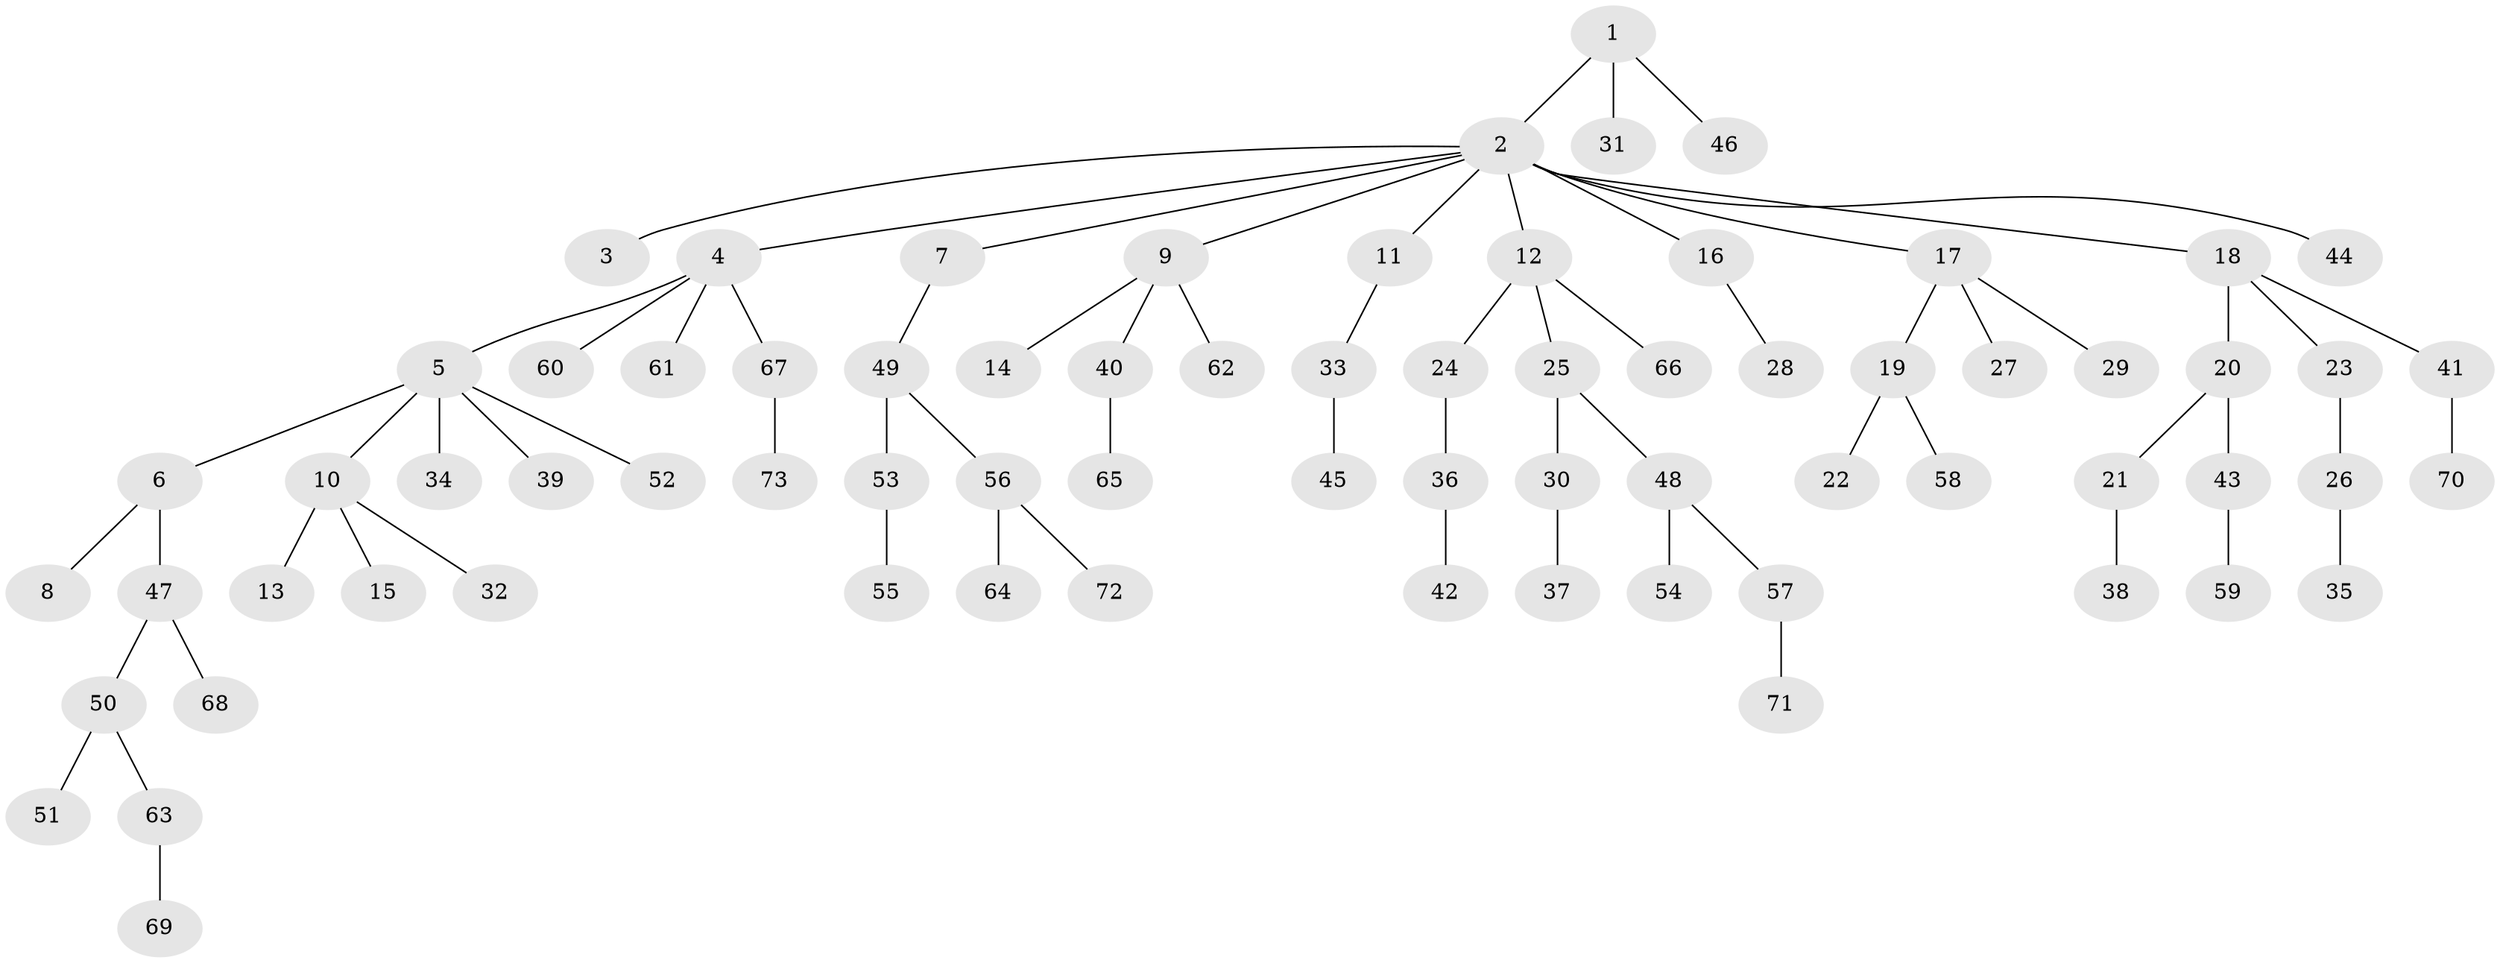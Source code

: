 // Generated by graph-tools (version 1.1) at 2025/02/03/09/25 03:02:30]
// undirected, 73 vertices, 72 edges
graph export_dot {
graph [start="1"]
  node [color=gray90,style=filled];
  1;
  2;
  3;
  4;
  5;
  6;
  7;
  8;
  9;
  10;
  11;
  12;
  13;
  14;
  15;
  16;
  17;
  18;
  19;
  20;
  21;
  22;
  23;
  24;
  25;
  26;
  27;
  28;
  29;
  30;
  31;
  32;
  33;
  34;
  35;
  36;
  37;
  38;
  39;
  40;
  41;
  42;
  43;
  44;
  45;
  46;
  47;
  48;
  49;
  50;
  51;
  52;
  53;
  54;
  55;
  56;
  57;
  58;
  59;
  60;
  61;
  62;
  63;
  64;
  65;
  66;
  67;
  68;
  69;
  70;
  71;
  72;
  73;
  1 -- 2;
  1 -- 31;
  1 -- 46;
  2 -- 3;
  2 -- 4;
  2 -- 7;
  2 -- 9;
  2 -- 11;
  2 -- 12;
  2 -- 16;
  2 -- 17;
  2 -- 18;
  2 -- 44;
  4 -- 5;
  4 -- 60;
  4 -- 61;
  4 -- 67;
  5 -- 6;
  5 -- 10;
  5 -- 34;
  5 -- 39;
  5 -- 52;
  6 -- 8;
  6 -- 47;
  7 -- 49;
  9 -- 14;
  9 -- 40;
  9 -- 62;
  10 -- 13;
  10 -- 15;
  10 -- 32;
  11 -- 33;
  12 -- 24;
  12 -- 25;
  12 -- 66;
  16 -- 28;
  17 -- 19;
  17 -- 27;
  17 -- 29;
  18 -- 20;
  18 -- 23;
  18 -- 41;
  19 -- 22;
  19 -- 58;
  20 -- 21;
  20 -- 43;
  21 -- 38;
  23 -- 26;
  24 -- 36;
  25 -- 30;
  25 -- 48;
  26 -- 35;
  30 -- 37;
  33 -- 45;
  36 -- 42;
  40 -- 65;
  41 -- 70;
  43 -- 59;
  47 -- 50;
  47 -- 68;
  48 -- 54;
  48 -- 57;
  49 -- 53;
  49 -- 56;
  50 -- 51;
  50 -- 63;
  53 -- 55;
  56 -- 64;
  56 -- 72;
  57 -- 71;
  63 -- 69;
  67 -- 73;
}
